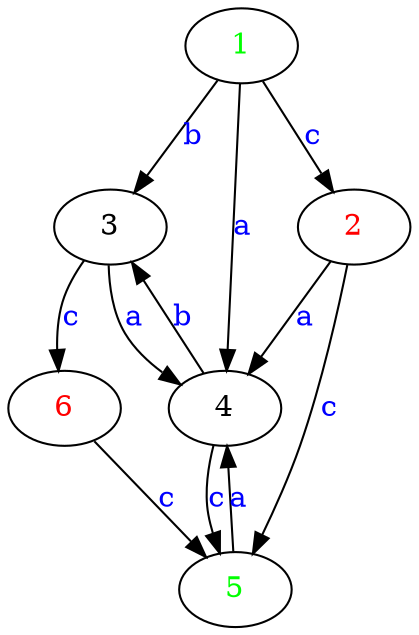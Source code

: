 digraph G {
	"1"->"3"[ label=<<font color="blue">b</font>> ];
	"3"->"4"[ label=<<font color="blue">a</font>> ];
	"1"->"2"[ label=<<font color="blue">c</font>> ];
	"2"->"5"[ label=<<font color="blue">c</font>> ];
	"3"->"6"[ label=<<font color="blue">c</font>> ];
	"4"->"3"[ label=<<font color="blue">b</font>> ];
	"6"->"5"[ label=<<font color="blue">c</font>> ];
	"2"->"4"[ label=<<font color="blue">a</font>> ];
	"4"->"5"[ label=<<font color="blue">c</font>> ];
	"5"->"4"[ label=<<font color="blue">a</font>> ];
	"1"->"4"[ label=<<font color="blue">a</font>> ];
	"1" [ label=<<font color="green">1</font>> ];
	"2" [ label=<<font color="red">2</font>> ];
	"3";
	"4";
	"5" [ label=<<font color="green">5</font>> ];
	"6" [ label=<<font color="red">6</font>> ];

}
